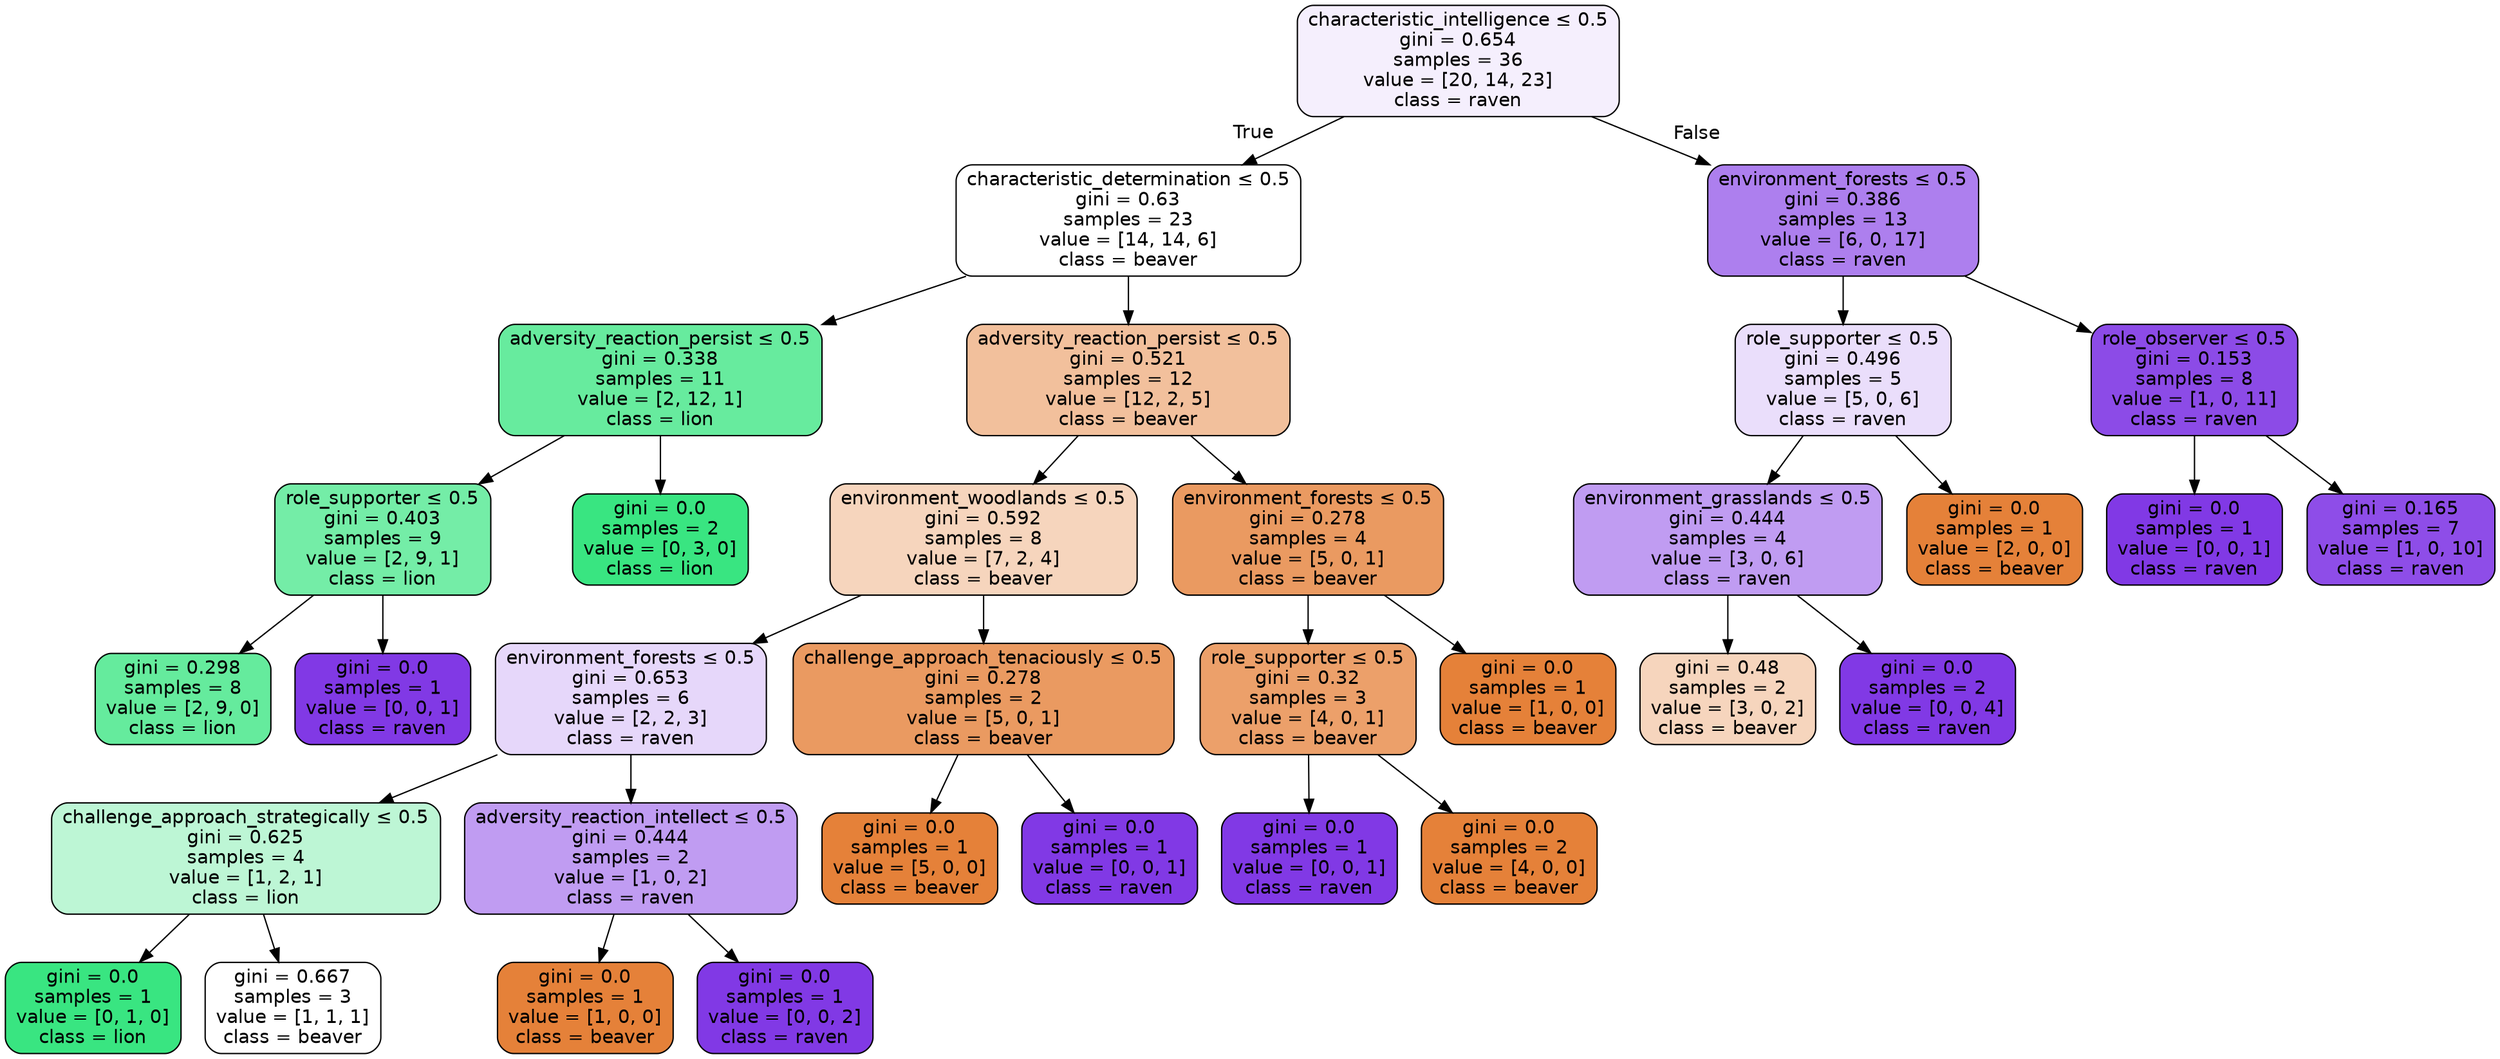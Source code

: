 digraph Tree {
node [shape=box, style="filled, rounded", color="black", fontname="helvetica"] ;
edge [fontname="helvetica"] ;
0 [label=<characteristic_intelligence &le; 0.5<br/>gini = 0.654<br/>samples = 36<br/>value = [20, 14, 23]<br/>class = raven>, fillcolor="#f5effd"] ;
1 [label=<characteristic_determination &le; 0.5<br/>gini = 0.63<br/>samples = 23<br/>value = [14, 14, 6]<br/>class = beaver>, fillcolor="#ffffff"] ;
0 -> 1 [labeldistance=2.5, labelangle=45, headlabel="True"] ;
2 [label=<adversity_reaction_persist &le; 0.5<br/>gini = 0.338<br/>samples = 11<br/>value = [2, 12, 1]<br/>class = lion>, fillcolor="#67eb9e"] ;
1 -> 2 ;
3 [label=<role_supporter &le; 0.5<br/>gini = 0.403<br/>samples = 9<br/>value = [2, 9, 1]<br/>class = lion>, fillcolor="#74eda7"] ;
2 -> 3 ;
4 [label=<gini = 0.298<br/>samples = 8<br/>value = [2, 9, 0]<br/>class = lion>, fillcolor="#65eb9d"] ;
3 -> 4 ;
5 [label=<gini = 0.0<br/>samples = 1<br/>value = [0, 0, 1]<br/>class = raven>, fillcolor="#8139e5"] ;
3 -> 5 ;
6 [label=<gini = 0.0<br/>samples = 2<br/>value = [0, 3, 0]<br/>class = lion>, fillcolor="#39e581"] ;
2 -> 6 ;
7 [label=<adversity_reaction_persist &le; 0.5<br/>gini = 0.521<br/>samples = 12<br/>value = [12, 2, 5]<br/>class = beaver>, fillcolor="#f2c09c"] ;
1 -> 7 ;
8 [label=<environment_woodlands &le; 0.5<br/>gini = 0.592<br/>samples = 8<br/>value = [7, 2, 4]<br/>class = beaver>, fillcolor="#f6d5bd"] ;
7 -> 8 ;
9 [label=<environment_forests &le; 0.5<br/>gini = 0.653<br/>samples = 6<br/>value = [2, 2, 3]<br/>class = raven>, fillcolor="#e6d7fa"] ;
8 -> 9 ;
10 [label=<challenge_approach_strategically &le; 0.5<br/>gini = 0.625<br/>samples = 4<br/>value = [1, 2, 1]<br/>class = lion>, fillcolor="#bdf6d5"] ;
9 -> 10 ;
11 [label=<gini = 0.0<br/>samples = 1<br/>value = [0, 1, 0]<br/>class = lion>, fillcolor="#39e581"] ;
10 -> 11 ;
12 [label=<gini = 0.667<br/>samples = 3<br/>value = [1, 1, 1]<br/>class = beaver>, fillcolor="#ffffff"] ;
10 -> 12 ;
13 [label=<adversity_reaction_intellect &le; 0.5<br/>gini = 0.444<br/>samples = 2<br/>value = [1, 0, 2]<br/>class = raven>, fillcolor="#c09cf2"] ;
9 -> 13 ;
14 [label=<gini = 0.0<br/>samples = 1<br/>value = [1, 0, 0]<br/>class = beaver>, fillcolor="#e58139"] ;
13 -> 14 ;
15 [label=<gini = 0.0<br/>samples = 1<br/>value = [0, 0, 2]<br/>class = raven>, fillcolor="#8139e5"] ;
13 -> 15 ;
16 [label=<challenge_approach_tenaciously &le; 0.5<br/>gini = 0.278<br/>samples = 2<br/>value = [5, 0, 1]<br/>class = beaver>, fillcolor="#ea9a61"] ;
8 -> 16 ;
17 [label=<gini = 0.0<br/>samples = 1<br/>value = [5, 0, 0]<br/>class = beaver>, fillcolor="#e58139"] ;
16 -> 17 ;
18 [label=<gini = 0.0<br/>samples = 1<br/>value = [0, 0, 1]<br/>class = raven>, fillcolor="#8139e5"] ;
16 -> 18 ;
19 [label=<environment_forests &le; 0.5<br/>gini = 0.278<br/>samples = 4<br/>value = [5, 0, 1]<br/>class = beaver>, fillcolor="#ea9a61"] ;
7 -> 19 ;
20 [label=<role_supporter &le; 0.5<br/>gini = 0.32<br/>samples = 3<br/>value = [4, 0, 1]<br/>class = beaver>, fillcolor="#eca06a"] ;
19 -> 20 ;
21 [label=<gini = 0.0<br/>samples = 1<br/>value = [0, 0, 1]<br/>class = raven>, fillcolor="#8139e5"] ;
20 -> 21 ;
22 [label=<gini = 0.0<br/>samples = 2<br/>value = [4, 0, 0]<br/>class = beaver>, fillcolor="#e58139"] ;
20 -> 22 ;
23 [label=<gini = 0.0<br/>samples = 1<br/>value = [1, 0, 0]<br/>class = beaver>, fillcolor="#e58139"] ;
19 -> 23 ;
24 [label=<environment_forests &le; 0.5<br/>gini = 0.386<br/>samples = 13<br/>value = [6, 0, 17]<br/>class = raven>, fillcolor="#ad7fee"] ;
0 -> 24 [labeldistance=2.5, labelangle=-45, headlabel="False"] ;
25 [label=<role_supporter &le; 0.5<br/>gini = 0.496<br/>samples = 5<br/>value = [5, 0, 6]<br/>class = raven>, fillcolor="#eadefb"] ;
24 -> 25 ;
26 [label=<environment_grasslands &le; 0.5<br/>gini = 0.444<br/>samples = 4<br/>value = [3, 0, 6]<br/>class = raven>, fillcolor="#c09cf2"] ;
25 -> 26 ;
27 [label=<gini = 0.48<br/>samples = 2<br/>value = [3, 0, 2]<br/>class = beaver>, fillcolor="#f6d5bd"] ;
26 -> 27 ;
28 [label=<gini = 0.0<br/>samples = 2<br/>value = [0, 0, 4]<br/>class = raven>, fillcolor="#8139e5"] ;
26 -> 28 ;
29 [label=<gini = 0.0<br/>samples = 1<br/>value = [2, 0, 0]<br/>class = beaver>, fillcolor="#e58139"] ;
25 -> 29 ;
30 [label=<role_observer &le; 0.5<br/>gini = 0.153<br/>samples = 8<br/>value = [1, 0, 11]<br/>class = raven>, fillcolor="#8c4be7"] ;
24 -> 30 ;
31 [label=<gini = 0.0<br/>samples = 1<br/>value = [0, 0, 1]<br/>class = raven>, fillcolor="#8139e5"] ;
30 -> 31 ;
32 [label=<gini = 0.165<br/>samples = 7<br/>value = [1, 0, 10]<br/>class = raven>, fillcolor="#8e4de8"] ;
30 -> 32 ;
}